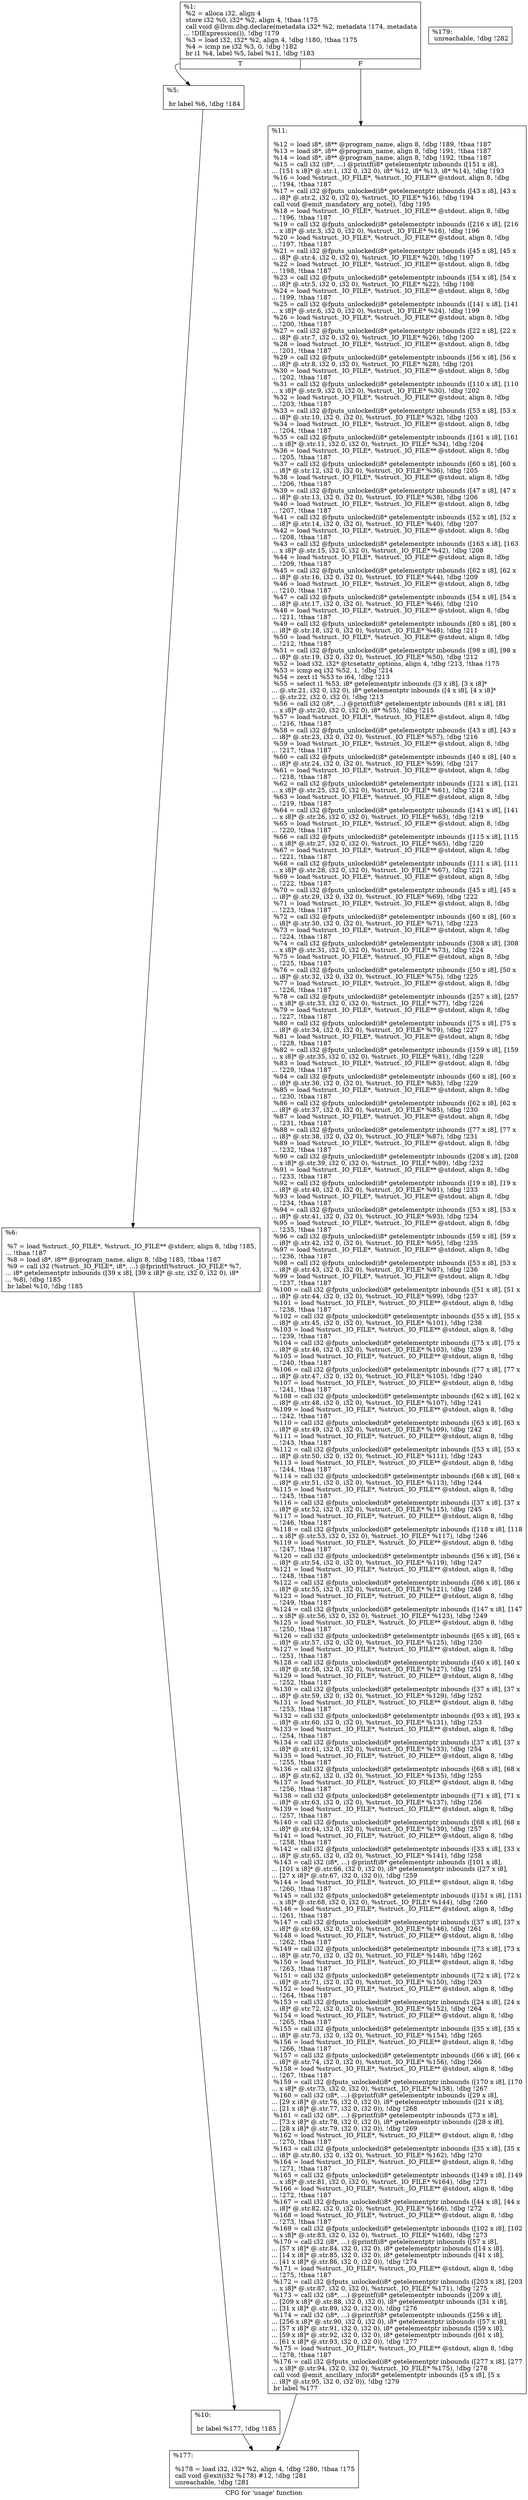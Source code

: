 digraph "CFG for 'usage' function" {
	label="CFG for 'usage' function";

	Node0x955ff0 [shape=record,label="{%1:\l  %2 = alloca i32, align 4\l  store i32 %0, i32* %2, align 4, !tbaa !175\l  call void @llvm.dbg.declare(metadata i32* %2, metadata !174, metadata\l... !DIExpression()), !dbg !179\l  %3 = load i32, i32* %2, align 4, !dbg !180, !tbaa !175\l  %4 = icmp ne i32 %3, 0, !dbg !182\l  br i1 %4, label %5, label %11, !dbg !183\l|{<s0>T|<s1>F}}"];
	Node0x955ff0:s0 -> Node0x988490;
	Node0x955ff0:s1 -> Node0x988580;
	Node0x988490 [shape=record,label="{%5:\l\l  br label %6, !dbg !184\l}"];
	Node0x988490 -> Node0x9884e0;
	Node0x9884e0 [shape=record,label="{%6:\l\l  %7 = load %struct._IO_FILE*, %struct._IO_FILE** @stderr, align 8, !dbg !185,\l... !tbaa !187\l  %8 = load i8*, i8** @program_name, align 8, !dbg !185, !tbaa !187\l  %9 = call i32 (%struct._IO_FILE*, i8*, ...) @fprintf(%struct._IO_FILE* %7,\l... i8* getelementptr inbounds ([39 x i8], [39 x i8]* @.str, i32 0, i32 0), i8*\l... %8), !dbg !185\l  br label %10, !dbg !185\l}"];
	Node0x9884e0 -> Node0x988530;
	Node0x988530 [shape=record,label="{%10:\l\l  br label %177, !dbg !185\l}"];
	Node0x988530 -> Node0x9885d0;
	Node0x988580 [shape=record,label="{%11:\l\l  %12 = load i8*, i8** @program_name, align 8, !dbg !189, !tbaa !187\l  %13 = load i8*, i8** @program_name, align 8, !dbg !191, !tbaa !187\l  %14 = load i8*, i8** @program_name, align 8, !dbg !192, !tbaa !187\l  %15 = call i32 (i8*, ...) @printf(i8* getelementptr inbounds ([151 x i8],\l... [151 x i8]* @.str.1, i32 0, i32 0), i8* %12, i8* %13, i8* %14), !dbg !193\l  %16 = load %struct._IO_FILE*, %struct._IO_FILE** @stdout, align 8, !dbg\l... !194, !tbaa !187\l  %17 = call i32 @fputs_unlocked(i8* getelementptr inbounds ([43 x i8], [43 x\l... i8]* @.str.2, i32 0, i32 0), %struct._IO_FILE* %16), !dbg !194\l  call void @emit_mandatory_arg_note(), !dbg !195\l  %18 = load %struct._IO_FILE*, %struct._IO_FILE** @stdout, align 8, !dbg\l... !196, !tbaa !187\l  %19 = call i32 @fputs_unlocked(i8* getelementptr inbounds ([216 x i8], [216\l... x i8]* @.str.3, i32 0, i32 0), %struct._IO_FILE* %18), !dbg !196\l  %20 = load %struct._IO_FILE*, %struct._IO_FILE** @stdout, align 8, !dbg\l... !197, !tbaa !187\l  %21 = call i32 @fputs_unlocked(i8* getelementptr inbounds ([45 x i8], [45 x\l... i8]* @.str.4, i32 0, i32 0), %struct._IO_FILE* %20), !dbg !197\l  %22 = load %struct._IO_FILE*, %struct._IO_FILE** @stdout, align 8, !dbg\l... !198, !tbaa !187\l  %23 = call i32 @fputs_unlocked(i8* getelementptr inbounds ([54 x i8], [54 x\l... i8]* @.str.5, i32 0, i32 0), %struct._IO_FILE* %22), !dbg !198\l  %24 = load %struct._IO_FILE*, %struct._IO_FILE** @stdout, align 8, !dbg\l... !199, !tbaa !187\l  %25 = call i32 @fputs_unlocked(i8* getelementptr inbounds ([141 x i8], [141\l... x i8]* @.str.6, i32 0, i32 0), %struct._IO_FILE* %24), !dbg !199\l  %26 = load %struct._IO_FILE*, %struct._IO_FILE** @stdout, align 8, !dbg\l... !200, !tbaa !187\l  %27 = call i32 @fputs_unlocked(i8* getelementptr inbounds ([22 x i8], [22 x\l... i8]* @.str.7, i32 0, i32 0), %struct._IO_FILE* %26), !dbg !200\l  %28 = load %struct._IO_FILE*, %struct._IO_FILE** @stdout, align 8, !dbg\l... !201, !tbaa !187\l  %29 = call i32 @fputs_unlocked(i8* getelementptr inbounds ([56 x i8], [56 x\l... i8]* @.str.8, i32 0, i32 0), %struct._IO_FILE* %28), !dbg !201\l  %30 = load %struct._IO_FILE*, %struct._IO_FILE** @stdout, align 8, !dbg\l... !202, !tbaa !187\l  %31 = call i32 @fputs_unlocked(i8* getelementptr inbounds ([110 x i8], [110\l... x i8]* @.str.9, i32 0, i32 0), %struct._IO_FILE* %30), !dbg !202\l  %32 = load %struct._IO_FILE*, %struct._IO_FILE** @stdout, align 8, !dbg\l... !203, !tbaa !187\l  %33 = call i32 @fputs_unlocked(i8* getelementptr inbounds ([53 x i8], [53 x\l... i8]* @.str.10, i32 0, i32 0), %struct._IO_FILE* %32), !dbg !203\l  %34 = load %struct._IO_FILE*, %struct._IO_FILE** @stdout, align 8, !dbg\l... !204, !tbaa !187\l  %35 = call i32 @fputs_unlocked(i8* getelementptr inbounds ([161 x i8], [161\l... x i8]* @.str.11, i32 0, i32 0), %struct._IO_FILE* %34), !dbg !204\l  %36 = load %struct._IO_FILE*, %struct._IO_FILE** @stdout, align 8, !dbg\l... !205, !tbaa !187\l  %37 = call i32 @fputs_unlocked(i8* getelementptr inbounds ([60 x i8], [60 x\l... i8]* @.str.12, i32 0, i32 0), %struct._IO_FILE* %36), !dbg !205\l  %38 = load %struct._IO_FILE*, %struct._IO_FILE** @stdout, align 8, !dbg\l... !206, !tbaa !187\l  %39 = call i32 @fputs_unlocked(i8* getelementptr inbounds ([47 x i8], [47 x\l... i8]* @.str.13, i32 0, i32 0), %struct._IO_FILE* %38), !dbg !206\l  %40 = load %struct._IO_FILE*, %struct._IO_FILE** @stdout, align 8, !dbg\l... !207, !tbaa !187\l  %41 = call i32 @fputs_unlocked(i8* getelementptr inbounds ([52 x i8], [52 x\l... i8]* @.str.14, i32 0, i32 0), %struct._IO_FILE* %40), !dbg !207\l  %42 = load %struct._IO_FILE*, %struct._IO_FILE** @stdout, align 8, !dbg\l... !208, !tbaa !187\l  %43 = call i32 @fputs_unlocked(i8* getelementptr inbounds ([163 x i8], [163\l... x i8]* @.str.15, i32 0, i32 0), %struct._IO_FILE* %42), !dbg !208\l  %44 = load %struct._IO_FILE*, %struct._IO_FILE** @stdout, align 8, !dbg\l... !209, !tbaa !187\l  %45 = call i32 @fputs_unlocked(i8* getelementptr inbounds ([62 x i8], [62 x\l... i8]* @.str.16, i32 0, i32 0), %struct._IO_FILE* %44), !dbg !209\l  %46 = load %struct._IO_FILE*, %struct._IO_FILE** @stdout, align 8, !dbg\l... !210, !tbaa !187\l  %47 = call i32 @fputs_unlocked(i8* getelementptr inbounds ([54 x i8], [54 x\l... i8]* @.str.17, i32 0, i32 0), %struct._IO_FILE* %46), !dbg !210\l  %48 = load %struct._IO_FILE*, %struct._IO_FILE** @stdout, align 8, !dbg\l... !211, !tbaa !187\l  %49 = call i32 @fputs_unlocked(i8* getelementptr inbounds ([80 x i8], [80 x\l... i8]* @.str.18, i32 0, i32 0), %struct._IO_FILE* %48), !dbg !211\l  %50 = load %struct._IO_FILE*, %struct._IO_FILE** @stdout, align 8, !dbg\l... !212, !tbaa !187\l  %51 = call i32 @fputs_unlocked(i8* getelementptr inbounds ([98 x i8], [98 x\l... i8]* @.str.19, i32 0, i32 0), %struct._IO_FILE* %50), !dbg !212\l  %52 = load i32, i32* @tcsetattr_options, align 4, !dbg !213, !tbaa !175\l  %53 = icmp eq i32 %52, 1, !dbg !214\l  %54 = zext i1 %53 to i64, !dbg !213\l  %55 = select i1 %53, i8* getelementptr inbounds ([3 x i8], [3 x i8]*\l... @.str.21, i32 0, i32 0), i8* getelementptr inbounds ([4 x i8], [4 x i8]*\l... @.str.22, i32 0, i32 0), !dbg !213\l  %56 = call i32 (i8*, ...) @printf(i8* getelementptr inbounds ([81 x i8], [81\l... x i8]* @.str.20, i32 0, i32 0), i8* %55), !dbg !215\l  %57 = load %struct._IO_FILE*, %struct._IO_FILE** @stdout, align 8, !dbg\l... !216, !tbaa !187\l  %58 = call i32 @fputs_unlocked(i8* getelementptr inbounds ([43 x i8], [43 x\l... i8]* @.str.23, i32 0, i32 0), %struct._IO_FILE* %57), !dbg !216\l  %59 = load %struct._IO_FILE*, %struct._IO_FILE** @stdout, align 8, !dbg\l... !217, !tbaa !187\l  %60 = call i32 @fputs_unlocked(i8* getelementptr inbounds ([40 x i8], [40 x\l... i8]* @.str.24, i32 0, i32 0), %struct._IO_FILE* %59), !dbg !217\l  %61 = load %struct._IO_FILE*, %struct._IO_FILE** @stdout, align 8, !dbg\l... !218, !tbaa !187\l  %62 = call i32 @fputs_unlocked(i8* getelementptr inbounds ([121 x i8], [121\l... x i8]* @.str.25, i32 0, i32 0), %struct._IO_FILE* %61), !dbg !218\l  %63 = load %struct._IO_FILE*, %struct._IO_FILE** @stdout, align 8, !dbg\l... !219, !tbaa !187\l  %64 = call i32 @fputs_unlocked(i8* getelementptr inbounds ([141 x i8], [141\l... x i8]* @.str.26, i32 0, i32 0), %struct._IO_FILE* %63), !dbg !219\l  %65 = load %struct._IO_FILE*, %struct._IO_FILE** @stdout, align 8, !dbg\l... !220, !tbaa !187\l  %66 = call i32 @fputs_unlocked(i8* getelementptr inbounds ([115 x i8], [115\l... x i8]* @.str.27, i32 0, i32 0), %struct._IO_FILE* %65), !dbg !220\l  %67 = load %struct._IO_FILE*, %struct._IO_FILE** @stdout, align 8, !dbg\l... !221, !tbaa !187\l  %68 = call i32 @fputs_unlocked(i8* getelementptr inbounds ([111 x i8], [111\l... x i8]* @.str.28, i32 0, i32 0), %struct._IO_FILE* %67), !dbg !221\l  %69 = load %struct._IO_FILE*, %struct._IO_FILE** @stdout, align 8, !dbg\l... !222, !tbaa !187\l  %70 = call i32 @fputs_unlocked(i8* getelementptr inbounds ([45 x i8], [45 x\l... i8]* @.str.29, i32 0, i32 0), %struct._IO_FILE* %69), !dbg !222\l  %71 = load %struct._IO_FILE*, %struct._IO_FILE** @stdout, align 8, !dbg\l... !223, !tbaa !187\l  %72 = call i32 @fputs_unlocked(i8* getelementptr inbounds ([60 x i8], [60 x\l... i8]* @.str.30, i32 0, i32 0), %struct._IO_FILE* %71), !dbg !223\l  %73 = load %struct._IO_FILE*, %struct._IO_FILE** @stdout, align 8, !dbg\l... !224, !tbaa !187\l  %74 = call i32 @fputs_unlocked(i8* getelementptr inbounds ([308 x i8], [308\l... x i8]* @.str.31, i32 0, i32 0), %struct._IO_FILE* %73), !dbg !224\l  %75 = load %struct._IO_FILE*, %struct._IO_FILE** @stdout, align 8, !dbg\l... !225, !tbaa !187\l  %76 = call i32 @fputs_unlocked(i8* getelementptr inbounds ([50 x i8], [50 x\l... i8]* @.str.32, i32 0, i32 0), %struct._IO_FILE* %75), !dbg !225\l  %77 = load %struct._IO_FILE*, %struct._IO_FILE** @stdout, align 8, !dbg\l... !226, !tbaa !187\l  %78 = call i32 @fputs_unlocked(i8* getelementptr inbounds ([257 x i8], [257\l... x i8]* @.str.33, i32 0, i32 0), %struct._IO_FILE* %77), !dbg !226\l  %79 = load %struct._IO_FILE*, %struct._IO_FILE** @stdout, align 8, !dbg\l... !227, !tbaa !187\l  %80 = call i32 @fputs_unlocked(i8* getelementptr inbounds ([75 x i8], [75 x\l... i8]* @.str.34, i32 0, i32 0), %struct._IO_FILE* %79), !dbg !227\l  %81 = load %struct._IO_FILE*, %struct._IO_FILE** @stdout, align 8, !dbg\l... !228, !tbaa !187\l  %82 = call i32 @fputs_unlocked(i8* getelementptr inbounds ([159 x i8], [159\l... x i8]* @.str.35, i32 0, i32 0), %struct._IO_FILE* %81), !dbg !228\l  %83 = load %struct._IO_FILE*, %struct._IO_FILE** @stdout, align 8, !dbg\l... !229, !tbaa !187\l  %84 = call i32 @fputs_unlocked(i8* getelementptr inbounds ([60 x i8], [60 x\l... i8]* @.str.36, i32 0, i32 0), %struct._IO_FILE* %83), !dbg !229\l  %85 = load %struct._IO_FILE*, %struct._IO_FILE** @stdout, align 8, !dbg\l... !230, !tbaa !187\l  %86 = call i32 @fputs_unlocked(i8* getelementptr inbounds ([62 x i8], [62 x\l... i8]* @.str.37, i32 0, i32 0), %struct._IO_FILE* %85), !dbg !230\l  %87 = load %struct._IO_FILE*, %struct._IO_FILE** @stdout, align 8, !dbg\l... !231, !tbaa !187\l  %88 = call i32 @fputs_unlocked(i8* getelementptr inbounds ([77 x i8], [77 x\l... i8]* @.str.38, i32 0, i32 0), %struct._IO_FILE* %87), !dbg !231\l  %89 = load %struct._IO_FILE*, %struct._IO_FILE** @stdout, align 8, !dbg\l... !232, !tbaa !187\l  %90 = call i32 @fputs_unlocked(i8* getelementptr inbounds ([208 x i8], [208\l... x i8]* @.str.39, i32 0, i32 0), %struct._IO_FILE* %89), !dbg !232\l  %91 = load %struct._IO_FILE*, %struct._IO_FILE** @stdout, align 8, !dbg\l... !233, !tbaa !187\l  %92 = call i32 @fputs_unlocked(i8* getelementptr inbounds ([19 x i8], [19 x\l... i8]* @.str.40, i32 0, i32 0), %struct._IO_FILE* %91), !dbg !233\l  %93 = load %struct._IO_FILE*, %struct._IO_FILE** @stdout, align 8, !dbg\l... !234, !tbaa !187\l  %94 = call i32 @fputs_unlocked(i8* getelementptr inbounds ([53 x i8], [53 x\l... i8]* @.str.41, i32 0, i32 0), %struct._IO_FILE* %93), !dbg !234\l  %95 = load %struct._IO_FILE*, %struct._IO_FILE** @stdout, align 8, !dbg\l... !235, !tbaa !187\l  %96 = call i32 @fputs_unlocked(i8* getelementptr inbounds ([59 x i8], [59 x\l... i8]* @.str.42, i32 0, i32 0), %struct._IO_FILE* %95), !dbg !235\l  %97 = load %struct._IO_FILE*, %struct._IO_FILE** @stdout, align 8, !dbg\l... !236, !tbaa !187\l  %98 = call i32 @fputs_unlocked(i8* getelementptr inbounds ([53 x i8], [53 x\l... i8]* @.str.43, i32 0, i32 0), %struct._IO_FILE* %97), !dbg !236\l  %99 = load %struct._IO_FILE*, %struct._IO_FILE** @stdout, align 8, !dbg\l... !237, !tbaa !187\l  %100 = call i32 @fputs_unlocked(i8* getelementptr inbounds ([51 x i8], [51 x\l... i8]* @.str.44, i32 0, i32 0), %struct._IO_FILE* %99), !dbg !237\l  %101 = load %struct._IO_FILE*, %struct._IO_FILE** @stdout, align 8, !dbg\l... !238, !tbaa !187\l  %102 = call i32 @fputs_unlocked(i8* getelementptr inbounds ([55 x i8], [55 x\l... i8]* @.str.45, i32 0, i32 0), %struct._IO_FILE* %101), !dbg !238\l  %103 = load %struct._IO_FILE*, %struct._IO_FILE** @stdout, align 8, !dbg\l... !239, !tbaa !187\l  %104 = call i32 @fputs_unlocked(i8* getelementptr inbounds ([75 x i8], [75 x\l... i8]* @.str.46, i32 0, i32 0), %struct._IO_FILE* %103), !dbg !239\l  %105 = load %struct._IO_FILE*, %struct._IO_FILE** @stdout, align 8, !dbg\l... !240, !tbaa !187\l  %106 = call i32 @fputs_unlocked(i8* getelementptr inbounds ([77 x i8], [77 x\l... i8]* @.str.47, i32 0, i32 0), %struct._IO_FILE* %105), !dbg !240\l  %107 = load %struct._IO_FILE*, %struct._IO_FILE** @stdout, align 8, !dbg\l... !241, !tbaa !187\l  %108 = call i32 @fputs_unlocked(i8* getelementptr inbounds ([62 x i8], [62 x\l... i8]* @.str.48, i32 0, i32 0), %struct._IO_FILE* %107), !dbg !241\l  %109 = load %struct._IO_FILE*, %struct._IO_FILE** @stdout, align 8, !dbg\l... !242, !tbaa !187\l  %110 = call i32 @fputs_unlocked(i8* getelementptr inbounds ([63 x i8], [63 x\l... i8]* @.str.49, i32 0, i32 0), %struct._IO_FILE* %109), !dbg !242\l  %111 = load %struct._IO_FILE*, %struct._IO_FILE** @stdout, align 8, !dbg\l... !243, !tbaa !187\l  %112 = call i32 @fputs_unlocked(i8* getelementptr inbounds ([53 x i8], [53 x\l... i8]* @.str.50, i32 0, i32 0), %struct._IO_FILE* %111), !dbg !243\l  %113 = load %struct._IO_FILE*, %struct._IO_FILE** @stdout, align 8, !dbg\l... !244, !tbaa !187\l  %114 = call i32 @fputs_unlocked(i8* getelementptr inbounds ([68 x i8], [68 x\l... i8]* @.str.51, i32 0, i32 0), %struct._IO_FILE* %113), !dbg !244\l  %115 = load %struct._IO_FILE*, %struct._IO_FILE** @stdout, align 8, !dbg\l... !245, !tbaa !187\l  %116 = call i32 @fputs_unlocked(i8* getelementptr inbounds ([37 x i8], [37 x\l... i8]* @.str.52, i32 0, i32 0), %struct._IO_FILE* %115), !dbg !245\l  %117 = load %struct._IO_FILE*, %struct._IO_FILE** @stdout, align 8, !dbg\l... !246, !tbaa !187\l  %118 = call i32 @fputs_unlocked(i8* getelementptr inbounds ([118 x i8], [118\l... x i8]* @.str.53, i32 0, i32 0), %struct._IO_FILE* %117), !dbg !246\l  %119 = load %struct._IO_FILE*, %struct._IO_FILE** @stdout, align 8, !dbg\l... !247, !tbaa !187\l  %120 = call i32 @fputs_unlocked(i8* getelementptr inbounds ([56 x i8], [56 x\l... i8]* @.str.54, i32 0, i32 0), %struct._IO_FILE* %119), !dbg !247\l  %121 = load %struct._IO_FILE*, %struct._IO_FILE** @stdout, align 8, !dbg\l... !248, !tbaa !187\l  %122 = call i32 @fputs_unlocked(i8* getelementptr inbounds ([86 x i8], [86 x\l... i8]* @.str.55, i32 0, i32 0), %struct._IO_FILE* %121), !dbg !248\l  %123 = load %struct._IO_FILE*, %struct._IO_FILE** @stdout, align 8, !dbg\l... !249, !tbaa !187\l  %124 = call i32 @fputs_unlocked(i8* getelementptr inbounds ([147 x i8], [147\l... x i8]* @.str.56, i32 0, i32 0), %struct._IO_FILE* %123), !dbg !249\l  %125 = load %struct._IO_FILE*, %struct._IO_FILE** @stdout, align 8, !dbg\l... !250, !tbaa !187\l  %126 = call i32 @fputs_unlocked(i8* getelementptr inbounds ([65 x i8], [65 x\l... i8]* @.str.57, i32 0, i32 0), %struct._IO_FILE* %125), !dbg !250\l  %127 = load %struct._IO_FILE*, %struct._IO_FILE** @stdout, align 8, !dbg\l... !251, !tbaa !187\l  %128 = call i32 @fputs_unlocked(i8* getelementptr inbounds ([40 x i8], [40 x\l... i8]* @.str.58, i32 0, i32 0), %struct._IO_FILE* %127), !dbg !251\l  %129 = load %struct._IO_FILE*, %struct._IO_FILE** @stdout, align 8, !dbg\l... !252, !tbaa !187\l  %130 = call i32 @fputs_unlocked(i8* getelementptr inbounds ([37 x i8], [37 x\l... i8]* @.str.59, i32 0, i32 0), %struct._IO_FILE* %129), !dbg !252\l  %131 = load %struct._IO_FILE*, %struct._IO_FILE** @stdout, align 8, !dbg\l... !253, !tbaa !187\l  %132 = call i32 @fputs_unlocked(i8* getelementptr inbounds ([93 x i8], [93 x\l... i8]* @.str.60, i32 0, i32 0), %struct._IO_FILE* %131), !dbg !253\l  %133 = load %struct._IO_FILE*, %struct._IO_FILE** @stdout, align 8, !dbg\l... !254, !tbaa !187\l  %134 = call i32 @fputs_unlocked(i8* getelementptr inbounds ([37 x i8], [37 x\l... i8]* @.str.61, i32 0, i32 0), %struct._IO_FILE* %133), !dbg !254\l  %135 = load %struct._IO_FILE*, %struct._IO_FILE** @stdout, align 8, !dbg\l... !255, !tbaa !187\l  %136 = call i32 @fputs_unlocked(i8* getelementptr inbounds ([68 x i8], [68 x\l... i8]* @.str.62, i32 0, i32 0), %struct._IO_FILE* %135), !dbg !255\l  %137 = load %struct._IO_FILE*, %struct._IO_FILE** @stdout, align 8, !dbg\l... !256, !tbaa !187\l  %138 = call i32 @fputs_unlocked(i8* getelementptr inbounds ([71 x i8], [71 x\l... i8]* @.str.63, i32 0, i32 0), %struct._IO_FILE* %137), !dbg !256\l  %139 = load %struct._IO_FILE*, %struct._IO_FILE** @stdout, align 8, !dbg\l... !257, !tbaa !187\l  %140 = call i32 @fputs_unlocked(i8* getelementptr inbounds ([68 x i8], [68 x\l... i8]* @.str.64, i32 0, i32 0), %struct._IO_FILE* %139), !dbg !257\l  %141 = load %struct._IO_FILE*, %struct._IO_FILE** @stdout, align 8, !dbg\l... !258, !tbaa !187\l  %142 = call i32 @fputs_unlocked(i8* getelementptr inbounds ([33 x i8], [33 x\l... i8]* @.str.65, i32 0, i32 0), %struct._IO_FILE* %141), !dbg !258\l  %143 = call i32 (i8*, ...) @printf(i8* getelementptr inbounds ([101 x i8],\l... [101 x i8]* @.str.66, i32 0, i32 0), i8* getelementptr inbounds ([27 x i8],\l... [27 x i8]* @.str.67, i32 0, i32 0)), !dbg !259\l  %144 = load %struct._IO_FILE*, %struct._IO_FILE** @stdout, align 8, !dbg\l... !260, !tbaa !187\l  %145 = call i32 @fputs_unlocked(i8* getelementptr inbounds ([151 x i8], [151\l... x i8]* @.str.68, i32 0, i32 0), %struct._IO_FILE* %144), !dbg !260\l  %146 = load %struct._IO_FILE*, %struct._IO_FILE** @stdout, align 8, !dbg\l... !261, !tbaa !187\l  %147 = call i32 @fputs_unlocked(i8* getelementptr inbounds ([37 x i8], [37 x\l... i8]* @.str.69, i32 0, i32 0), %struct._IO_FILE* %146), !dbg !261\l  %148 = load %struct._IO_FILE*, %struct._IO_FILE** @stdout, align 8, !dbg\l... !262, !tbaa !187\l  %149 = call i32 @fputs_unlocked(i8* getelementptr inbounds ([73 x i8], [73 x\l... i8]* @.str.70, i32 0, i32 0), %struct._IO_FILE* %148), !dbg !262\l  %150 = load %struct._IO_FILE*, %struct._IO_FILE** @stdout, align 8, !dbg\l... !263, !tbaa !187\l  %151 = call i32 @fputs_unlocked(i8* getelementptr inbounds ([72 x i8], [72 x\l... i8]* @.str.71, i32 0, i32 0), %struct._IO_FILE* %150), !dbg !263\l  %152 = load %struct._IO_FILE*, %struct._IO_FILE** @stdout, align 8, !dbg\l... !264, !tbaa !187\l  %153 = call i32 @fputs_unlocked(i8* getelementptr inbounds ([24 x i8], [24 x\l... i8]* @.str.72, i32 0, i32 0), %struct._IO_FILE* %152), !dbg !264\l  %154 = load %struct._IO_FILE*, %struct._IO_FILE** @stdout, align 8, !dbg\l... !265, !tbaa !187\l  %155 = call i32 @fputs_unlocked(i8* getelementptr inbounds ([35 x i8], [35 x\l... i8]* @.str.73, i32 0, i32 0), %struct._IO_FILE* %154), !dbg !265\l  %156 = load %struct._IO_FILE*, %struct._IO_FILE** @stdout, align 8, !dbg\l... !266, !tbaa !187\l  %157 = call i32 @fputs_unlocked(i8* getelementptr inbounds ([66 x i8], [66 x\l... i8]* @.str.74, i32 0, i32 0), %struct._IO_FILE* %156), !dbg !266\l  %158 = load %struct._IO_FILE*, %struct._IO_FILE** @stdout, align 8, !dbg\l... !267, !tbaa !187\l  %159 = call i32 @fputs_unlocked(i8* getelementptr inbounds ([170 x i8], [170\l... x i8]* @.str.75, i32 0, i32 0), %struct._IO_FILE* %158), !dbg !267\l  %160 = call i32 (i8*, ...) @printf(i8* getelementptr inbounds ([29 x i8],\l... [29 x i8]* @.str.76, i32 0, i32 0), i8* getelementptr inbounds ([21 x i8],\l... [21 x i8]* @.str.77, i32 0, i32 0)), !dbg !268\l  %161 = call i32 (i8*, ...) @printf(i8* getelementptr inbounds ([73 x i8],\l... [73 x i8]* @.str.78, i32 0, i32 0), i8* getelementptr inbounds ([28 x i8],\l... [28 x i8]* @.str.79, i32 0, i32 0)), !dbg !269\l  %162 = load %struct._IO_FILE*, %struct._IO_FILE** @stdout, align 8, !dbg\l... !270, !tbaa !187\l  %163 = call i32 @fputs_unlocked(i8* getelementptr inbounds ([35 x i8], [35 x\l... i8]* @.str.80, i32 0, i32 0), %struct._IO_FILE* %162), !dbg !270\l  %164 = load %struct._IO_FILE*, %struct._IO_FILE** @stdout, align 8, !dbg\l... !271, !tbaa !187\l  %165 = call i32 @fputs_unlocked(i8* getelementptr inbounds ([149 x i8], [149\l... x i8]* @.str.81, i32 0, i32 0), %struct._IO_FILE* %164), !dbg !271\l  %166 = load %struct._IO_FILE*, %struct._IO_FILE** @stdout, align 8, !dbg\l... !272, !tbaa !187\l  %167 = call i32 @fputs_unlocked(i8* getelementptr inbounds ([44 x i8], [44 x\l... i8]* @.str.82, i32 0, i32 0), %struct._IO_FILE* %166), !dbg !272\l  %168 = load %struct._IO_FILE*, %struct._IO_FILE** @stdout, align 8, !dbg\l... !273, !tbaa !187\l  %169 = call i32 @fputs_unlocked(i8* getelementptr inbounds ([102 x i8], [102\l... x i8]* @.str.83, i32 0, i32 0), %struct._IO_FILE* %168), !dbg !273\l  %170 = call i32 (i8*, ...) @printf(i8* getelementptr inbounds ([57 x i8],\l... [57 x i8]* @.str.84, i32 0, i32 0), i8* getelementptr inbounds ([14 x i8],\l... [14 x i8]* @.str.85, i32 0, i32 0), i8* getelementptr inbounds ([41 x i8],\l... [41 x i8]* @.str.86, i32 0, i32 0)), !dbg !274\l  %171 = load %struct._IO_FILE*, %struct._IO_FILE** @stdout, align 8, !dbg\l... !275, !tbaa !187\l  %172 = call i32 @fputs_unlocked(i8* getelementptr inbounds ([203 x i8], [203\l... x i8]* @.str.87, i32 0, i32 0), %struct._IO_FILE* %171), !dbg !275\l  %173 = call i32 (i8*, ...) @printf(i8* getelementptr inbounds ([209 x i8],\l... [209 x i8]* @.str.88, i32 0, i32 0), i8* getelementptr inbounds ([31 x i8],\l... [31 x i8]* @.str.89, i32 0, i32 0)), !dbg !276\l  %174 = call i32 (i8*, ...) @printf(i8* getelementptr inbounds ([256 x i8],\l... [256 x i8]* @.str.90, i32 0, i32 0), i8* getelementptr inbounds ([57 x i8],\l... [57 x i8]* @.str.91, i32 0, i32 0), i8* getelementptr inbounds ([59 x i8],\l... [59 x i8]* @.str.92, i32 0, i32 0), i8* getelementptr inbounds ([61 x i8],\l... [61 x i8]* @.str.93, i32 0, i32 0)), !dbg !277\l  %175 = load %struct._IO_FILE*, %struct._IO_FILE** @stdout, align 8, !dbg\l... !278, !tbaa !187\l  %176 = call i32 @fputs_unlocked(i8* getelementptr inbounds ([277 x i8], [277\l... x i8]* @.str.94, i32 0, i32 0), %struct._IO_FILE* %175), !dbg !278\l  call void @emit_ancillary_info(i8* getelementptr inbounds ([5 x i8], [5 x\l... i8]* @.str.95, i32 0, i32 0)), !dbg !279\l  br label %177\l}"];
	Node0x988580 -> Node0x9885d0;
	Node0x9885d0 [shape=record,label="{%177:\l\l  %178 = load i32, i32* %2, align 4, !dbg !280, !tbaa !175\l  call void @exit(i32 %178) #12, !dbg !281\l  unreachable, !dbg !281\l}"];
	Node0x988620 [shape=record,label="{%179:                                                  \l  unreachable, !dbg !282\l}"];
}

